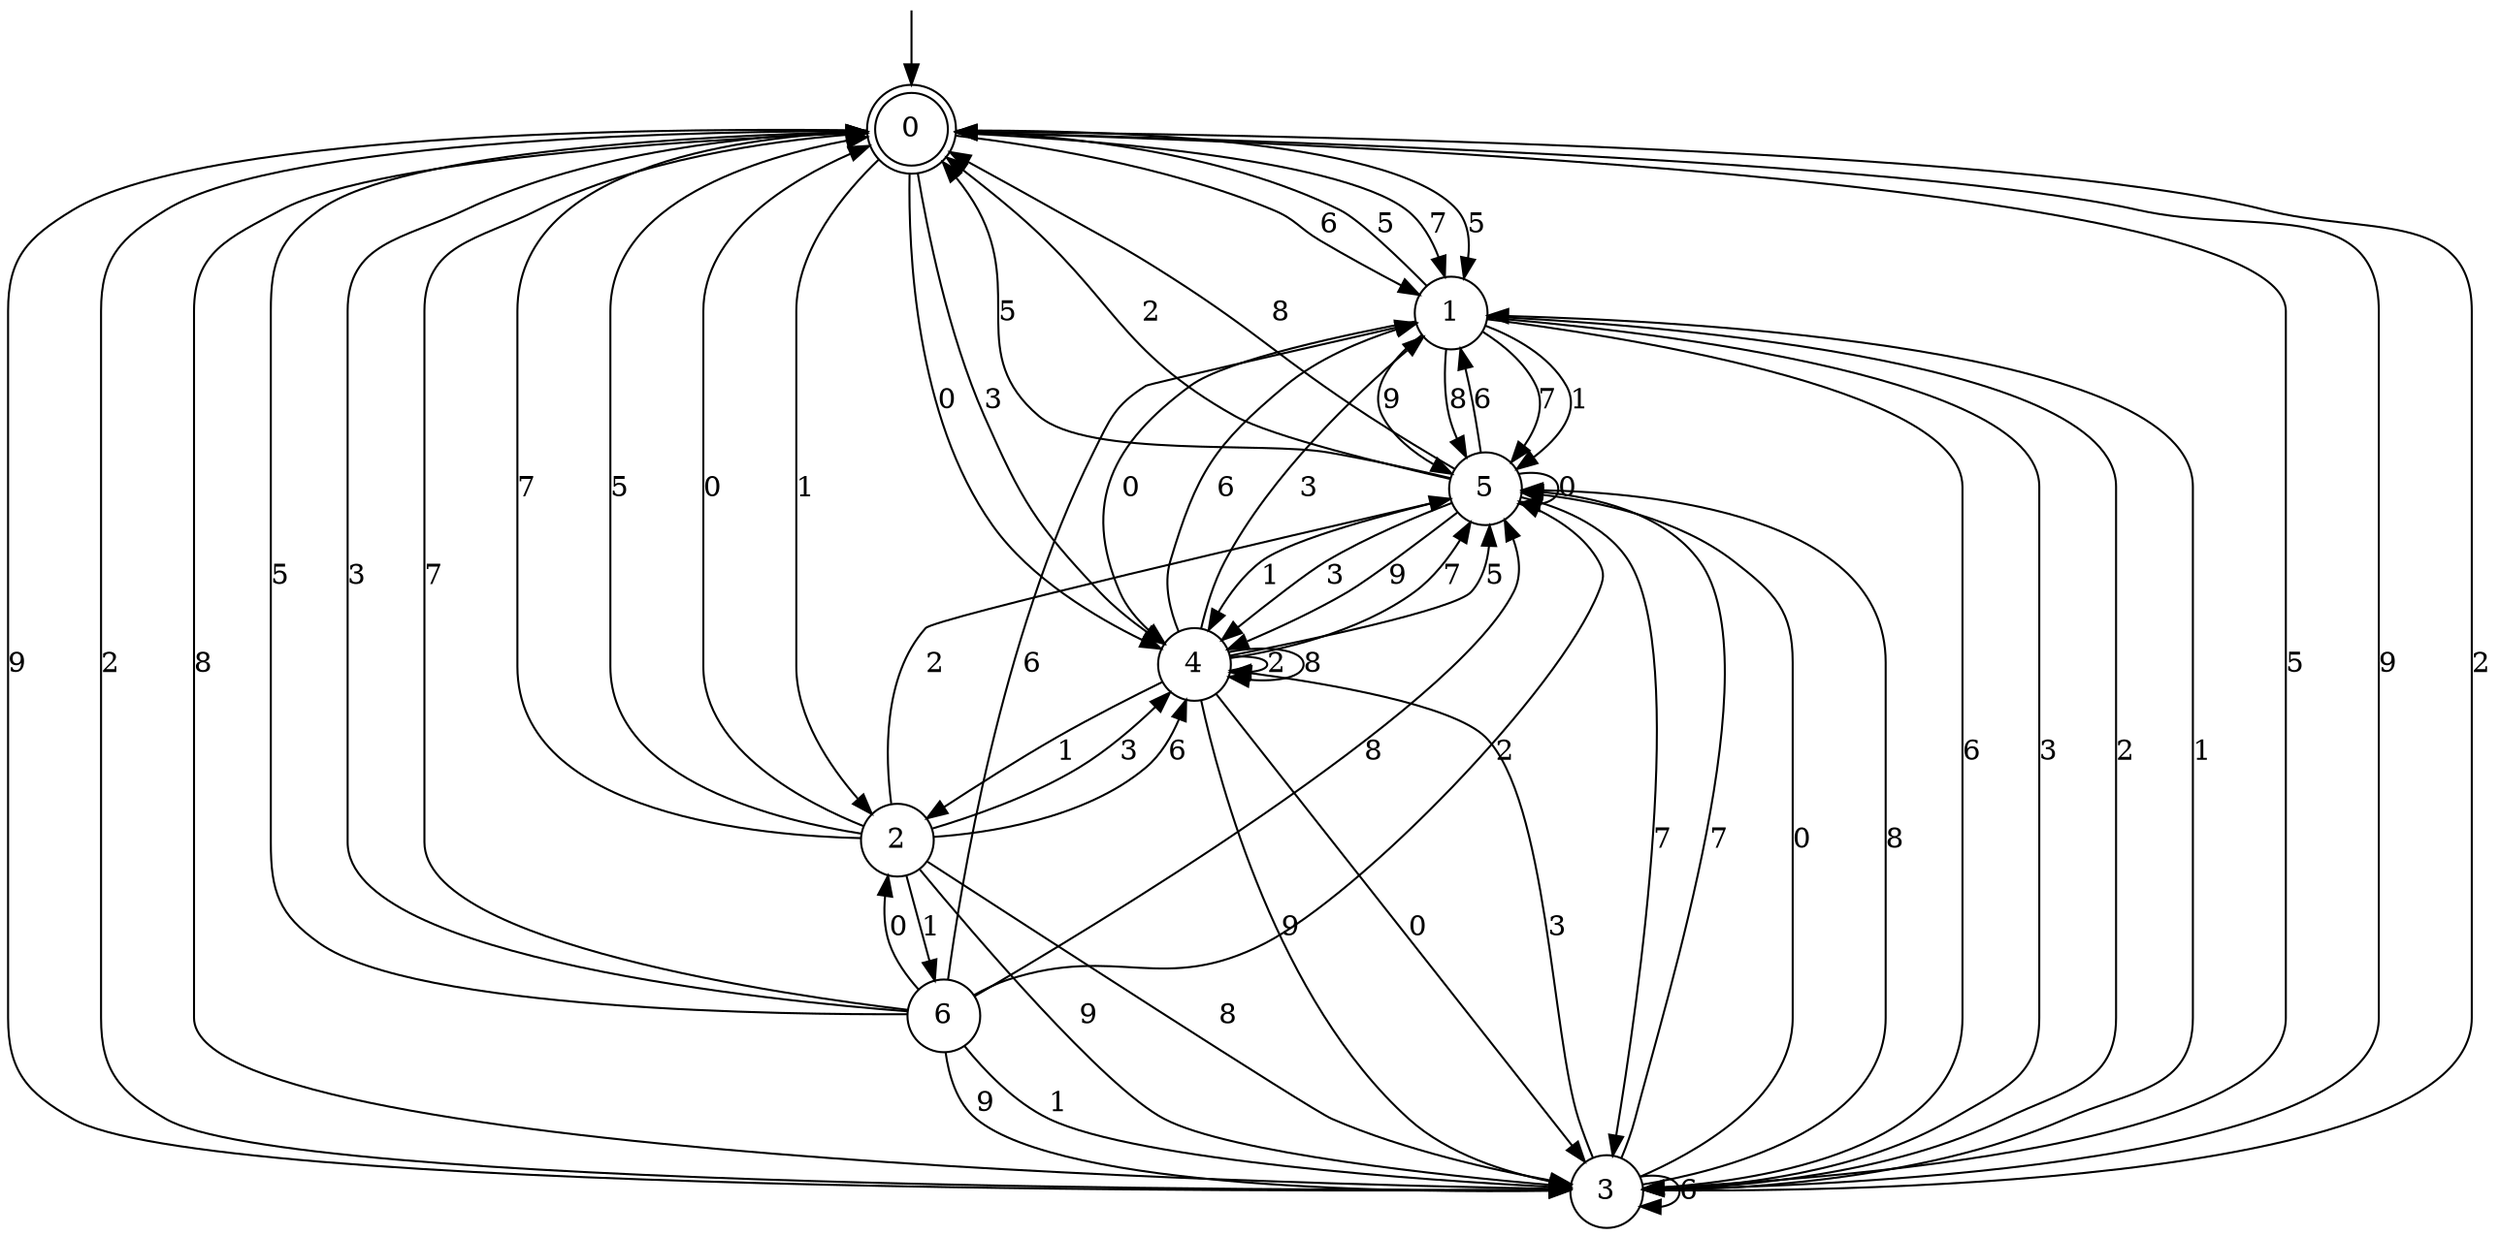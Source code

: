 digraph g {

	s0 [shape="doublecircle" label="0"];
	s1 [shape="circle" label="1"];
	s2 [shape="circle" label="2"];
	s3 [shape="circle" label="3"];
	s4 [shape="circle" label="4"];
	s5 [shape="circle" label="5"];
	s6 [shape="circle" label="6"];
	s0 -> s1 [label="7"];
	s0 -> s1 [label="5"];
	s0 -> s2 [label="1"];
	s0 -> s3 [label="9"];
	s0 -> s1 [label="6"];
	s0 -> s4 [label="3"];
	s0 -> s4 [label="0"];
	s0 -> s3 [label="2"];
	s0 -> s3 [label="8"];
	s1 -> s5 [label="7"];
	s1 -> s0 [label="5"];
	s1 -> s5 [label="1"];
	s1 -> s5 [label="9"];
	s1 -> s3 [label="6"];
	s1 -> s3 [label="3"];
	s1 -> s4 [label="0"];
	s1 -> s3 [label="2"];
	s1 -> s5 [label="8"];
	s2 -> s0 [label="7"];
	s2 -> s0 [label="5"];
	s2 -> s6 [label="1"];
	s2 -> s3 [label="9"];
	s2 -> s4 [label="6"];
	s2 -> s4 [label="3"];
	s2 -> s0 [label="0"];
	s2 -> s5 [label="2"];
	s2 -> s3 [label="8"];
	s3 -> s5 [label="7"];
	s3 -> s0 [label="5"];
	s3 -> s1 [label="1"];
	s3 -> s0 [label="9"];
	s3 -> s3 [label="6"];
	s3 -> s4 [label="3"];
	s3 -> s5 [label="0"];
	s3 -> s0 [label="2"];
	s3 -> s5 [label="8"];
	s4 -> s5 [label="7"];
	s4 -> s5 [label="5"];
	s4 -> s2 [label="1"];
	s4 -> s3 [label="9"];
	s4 -> s1 [label="6"];
	s4 -> s1 [label="3"];
	s4 -> s3 [label="0"];
	s4 -> s4 [label="2"];
	s4 -> s4 [label="8"];
	s5 -> s3 [label="7"];
	s5 -> s0 [label="5"];
	s5 -> s4 [label="1"];
	s5 -> s4 [label="9"];
	s5 -> s1 [label="6"];
	s5 -> s4 [label="3"];
	s5 -> s5 [label="0"];
	s5 -> s0 [label="2"];
	s5 -> s0 [label="8"];
	s6 -> s0 [label="7"];
	s6 -> s0 [label="5"];
	s6 -> s3 [label="1"];
	s6 -> s3 [label="9"];
	s6 -> s1 [label="6"];
	s6 -> s0 [label="3"];
	s6 -> s2 [label="0"];
	s6 -> s5 [label="2"];
	s6 -> s5 [label="8"];

__start0 [label="" shape="none" width="0" height="0"];
__start0 -> s0;

}
